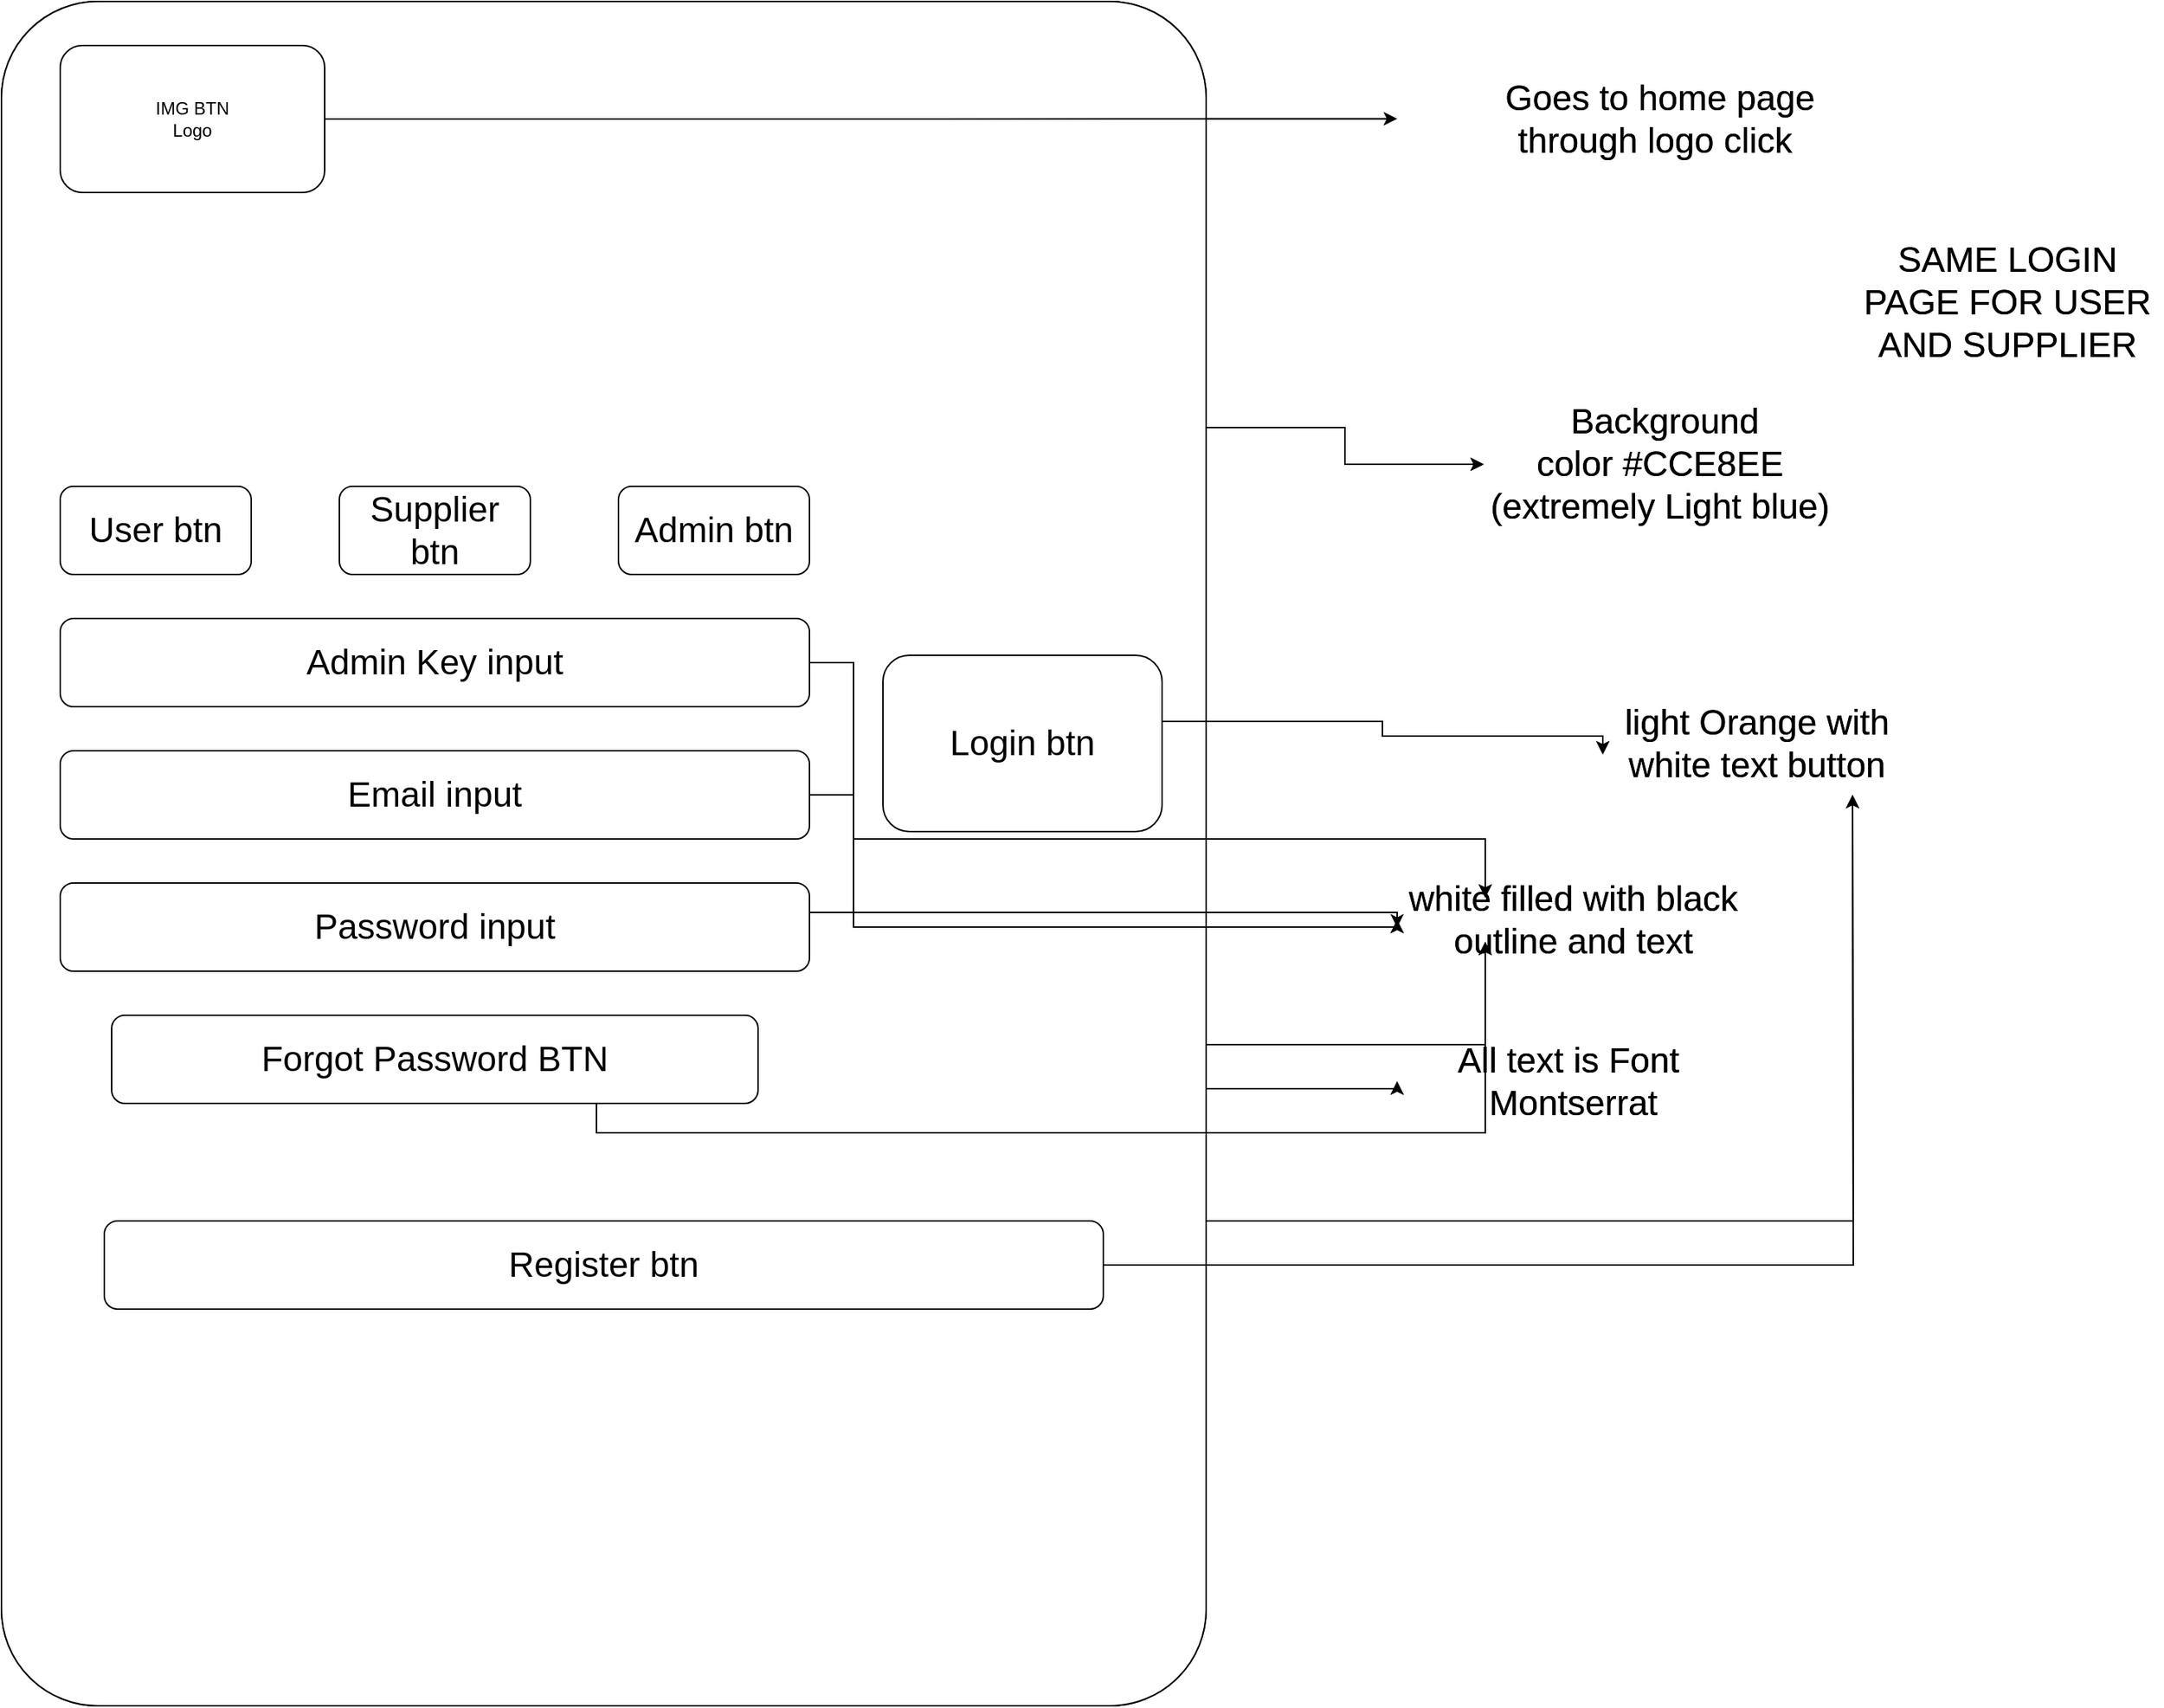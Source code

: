 <mxfile version="24.0.7" type="device">
  <diagram name="Page-1" id="-2MoRC34GebdiVg5hhV4">
    <mxGraphModel dx="1434" dy="738" grid="1" gridSize="10" guides="1" tooltips="1" connect="1" arrows="1" fold="1" page="1" pageScale="1" pageWidth="827" pageHeight="1169" math="0" shadow="0">
      <root>
        <mxCell id="0" />
        <mxCell id="1" parent="0" />
        <mxCell id="NhB9vmYEDlGxyxcBhZ2g-1" style="edgeStyle=orthogonalEdgeStyle;rounded=0;orthogonalLoop=1;jettySize=auto;html=1;exitX=1;exitY=0.25;exitDx=0;exitDy=0;entryX=0;entryY=0.5;entryDx=0;entryDy=0;" parent="1" source="NhB9vmYEDlGxyxcBhZ2g-3" target="NhB9vmYEDlGxyxcBhZ2g-5" edge="1">
          <mxGeometry relative="1" as="geometry" />
        </mxCell>
        <mxCell id="NhB9vmYEDlGxyxcBhZ2g-2" style="edgeStyle=orthogonalEdgeStyle;rounded=0;orthogonalLoop=1;jettySize=auto;html=1;exitX=1;exitY=0.75;exitDx=0;exitDy=0;entryX=0;entryY=0.5;entryDx=0;entryDy=0;" parent="1" source="NhB9vmYEDlGxyxcBhZ2g-3" target="NhB9vmYEDlGxyxcBhZ2g-4" edge="1">
          <mxGeometry relative="1" as="geometry">
            <Array as="points">
              <mxPoint x="820" y="740" />
              <mxPoint x="950" y="740" />
            </Array>
          </mxGeometry>
        </mxCell>
        <mxCell id="NhB9vmYEDlGxyxcBhZ2g-3" value="" style="rounded=1;whiteSpace=wrap;html=1;arcSize=8;" parent="1" vertex="1">
          <mxGeometry width="820" height="1160" as="geometry" />
        </mxCell>
        <mxCell id="NhB9vmYEDlGxyxcBhZ2g-4" value="&lt;font style=&quot;font-size: 24px;&quot;&gt;All text is Font&amp;nbsp;&lt;/font&gt;&lt;div&gt;&lt;font style=&quot;&quot;&gt;&lt;font style=&quot;font-size: 24px;&quot;&gt;Montserrat&lt;/font&gt;&lt;br&gt;&lt;/font&gt;&lt;/div&gt;" style="text;strokeColor=none;align=center;fillColor=none;html=1;verticalAlign=middle;whiteSpace=wrap;rounded=0;" parent="1" vertex="1">
          <mxGeometry x="950" y="650" width="240" height="170" as="geometry" />
        </mxCell>
        <mxCell id="NhB9vmYEDlGxyxcBhZ2g-5" value="&lt;font style=&quot;font-size: 24px;&quot;&gt;&amp;nbsp;Background color&amp;nbsp;#CCE8EE (extremely Light blue)&lt;/font&gt;" style="text;strokeColor=none;align=center;fillColor=none;html=1;verticalAlign=middle;whiteSpace=wrap;rounded=0;" parent="1" vertex="1">
          <mxGeometry x="1009" y="300" width="240" height="30" as="geometry" />
        </mxCell>
        <mxCell id="NhB9vmYEDlGxyxcBhZ2g-6" value="&lt;font style=&quot;font-size: 24px;&quot;&gt;white filled with black outline and text&lt;/font&gt;" style="text;strokeColor=none;align=center;fillColor=none;html=1;verticalAlign=middle;whiteSpace=wrap;rounded=0;" parent="1" vertex="1">
          <mxGeometry x="950" y="610" width="240" height="30" as="geometry" />
        </mxCell>
        <mxCell id="NhB9vmYEDlGxyxcBhZ2g-7" style="edgeStyle=orthogonalEdgeStyle;rounded=0;orthogonalLoop=1;jettySize=auto;html=1;exitX=1;exitY=0.5;exitDx=0;exitDy=0;entryX=0;entryY=0.5;entryDx=0;entryDy=0;" parent="1" source="NhB9vmYEDlGxyxcBhZ2g-8" target="NhB9vmYEDlGxyxcBhZ2g-6" edge="1">
          <mxGeometry relative="1" as="geometry">
            <Array as="points">
              <mxPoint x="580" y="540" />
              <mxPoint x="580" y="630" />
              <mxPoint x="950" y="630" />
            </Array>
          </mxGeometry>
        </mxCell>
        <mxCell id="NhB9vmYEDlGxyxcBhZ2g-8" value="Password input" style="rounded=1;whiteSpace=wrap;html=1;fontSize=24;" parent="1" vertex="1">
          <mxGeometry x="40" y="520" width="510" height="60" as="geometry" />
        </mxCell>
        <mxCell id="NhB9vmYEDlGxyxcBhZ2g-9" style="edgeStyle=orthogonalEdgeStyle;rounded=0;orthogonalLoop=1;jettySize=auto;html=1;exitX=1;exitY=0.5;exitDx=0;exitDy=0;entryX=0.25;entryY=0;entryDx=0;entryDy=0;" parent="1" source="NhB9vmYEDlGxyxcBhZ2g-10" target="NhB9vmYEDlGxyxcBhZ2g-6" edge="1">
          <mxGeometry relative="1" as="geometry">
            <Array as="points">
              <mxPoint x="580" y="450" />
              <mxPoint x="580" y="570" />
              <mxPoint x="1010" y="570" />
            </Array>
          </mxGeometry>
        </mxCell>
        <mxCell id="NhB9vmYEDlGxyxcBhZ2g-10" value="Email input" style="rounded=1;whiteSpace=wrap;html=1;fontSize=24;" parent="1" vertex="1">
          <mxGeometry x="40" y="420" width="510" height="60" as="geometry" />
        </mxCell>
        <mxCell id="NhB9vmYEDlGxyxcBhZ2g-11" style="edgeStyle=orthogonalEdgeStyle;rounded=0;orthogonalLoop=1;jettySize=auto;html=1;exitX=1;exitY=0.5;exitDx=0;exitDy=0;entryX=0;entryY=0.75;entryDx=0;entryDy=0;" parent="1" source="NhB9vmYEDlGxyxcBhZ2g-12" target="NhB9vmYEDlGxyxcBhZ2g-20" edge="1">
          <mxGeometry relative="1" as="geometry">
            <mxPoint x="980" y="580" as="targetPoint" />
            <Array as="points">
              <mxPoint x="940" y="490" />
              <mxPoint x="940" y="500" />
              <mxPoint x="1090" y="500" />
            </Array>
          </mxGeometry>
        </mxCell>
        <mxCell id="NhB9vmYEDlGxyxcBhZ2g-12" value="&lt;font style=&quot;font-size: 24px;&quot;&gt;Login btn&lt;/font&gt;" style="rounded=1;whiteSpace=wrap;html=1;" parent="1" vertex="1">
          <mxGeometry x="600" y="445" width="190" height="120" as="geometry" />
        </mxCell>
        <mxCell id="NhB9vmYEDlGxyxcBhZ2g-13" style="edgeStyle=orthogonalEdgeStyle;rounded=0;orthogonalLoop=1;jettySize=auto;html=1;exitX=1;exitY=0.5;exitDx=0;exitDy=0;" parent="1" source="NhB9vmYEDlGxyxcBhZ2g-14" edge="1">
          <mxGeometry relative="1" as="geometry">
            <mxPoint x="950" y="79.818" as="targetPoint" />
          </mxGeometry>
        </mxCell>
        <mxCell id="NhB9vmYEDlGxyxcBhZ2g-14" value="IMG BTN&lt;div&gt;Logo&lt;/div&gt;" style="rounded=1;whiteSpace=wrap;html=1;" parent="1" vertex="1">
          <mxGeometry x="40" y="30" width="180" height="100" as="geometry" />
        </mxCell>
        <mxCell id="NhB9vmYEDlGxyxcBhZ2g-15" value="&lt;font style=&quot;font-size: 24px;&quot;&gt;Goes to home page through logo click&amp;nbsp;&lt;/font&gt;" style="text;html=1;align=center;verticalAlign=middle;whiteSpace=wrap;rounded=0;" parent="1" vertex="1">
          <mxGeometry x="1019" y="65" width="220" height="30" as="geometry" />
        </mxCell>
        <mxCell id="NhB9vmYEDlGxyxcBhZ2g-16" style="edgeStyle=orthogonalEdgeStyle;rounded=0;orthogonalLoop=1;jettySize=auto;html=1;exitX=1;exitY=0.5;exitDx=0;exitDy=0;" parent="1" source="NhB9vmYEDlGxyxcBhZ2g-17" edge="1">
          <mxGeometry relative="1" as="geometry">
            <mxPoint x="1260.0" y="540" as="targetPoint" />
          </mxGeometry>
        </mxCell>
        <mxCell id="NhB9vmYEDlGxyxcBhZ2g-17" value="&lt;font style=&quot;font-size: 24px;&quot;&gt;Register btn&lt;/font&gt;" style="rounded=1;whiteSpace=wrap;html=1;" parent="1" vertex="1">
          <mxGeometry x="70" y="800" width="680" height="60" as="geometry" />
        </mxCell>
        <mxCell id="NhB9vmYEDlGxyxcBhZ2g-18" style="edgeStyle=orthogonalEdgeStyle;rounded=0;orthogonalLoop=1;jettySize=auto;html=1;exitX=0.75;exitY=1;exitDx=0;exitDy=0;entryX=0.25;entryY=1;entryDx=0;entryDy=0;" parent="1" source="NhB9vmYEDlGxyxcBhZ2g-19" target="NhB9vmYEDlGxyxcBhZ2g-6" edge="1">
          <mxGeometry relative="1" as="geometry" />
        </mxCell>
        <mxCell id="NhB9vmYEDlGxyxcBhZ2g-19" value="Forgot Password BTN" style="rounded=1;whiteSpace=wrap;html=1;fontSize=24;" parent="1" vertex="1">
          <mxGeometry x="75" y="630" width="440" height="60" as="geometry" />
        </mxCell>
        <mxCell id="NhB9vmYEDlGxyxcBhZ2g-20" value="&lt;font style=&quot;font-size: 24px;&quot;&gt;light Orange with white text button&lt;/font&gt;" style="text;strokeColor=none;align=center;fillColor=none;html=1;verticalAlign=middle;whiteSpace=wrap;rounded=0;" parent="1" vertex="1">
          <mxGeometry x="1090" y="490" width="210" height="30" as="geometry" />
        </mxCell>
        <mxCell id="NhB9vmYEDlGxyxcBhZ2g-21" value="User btn" style="rounded=1;whiteSpace=wrap;html=1;fontSize=24;" parent="1" vertex="1">
          <mxGeometry x="40" y="330" width="130" height="60" as="geometry" />
        </mxCell>
        <mxCell id="NhB9vmYEDlGxyxcBhZ2g-22" value="Supplier btn" style="rounded=1;whiteSpace=wrap;html=1;fontSize=24;" parent="1" vertex="1">
          <mxGeometry x="230" y="330" width="130" height="60" as="geometry" />
        </mxCell>
        <mxCell id="NhB9vmYEDlGxyxcBhZ2g-23" value="Admin btn" style="rounded=1;whiteSpace=wrap;html=1;fontSize=24;" parent="1" vertex="1">
          <mxGeometry x="420" y="330" width="130" height="60" as="geometry" />
        </mxCell>
        <mxCell id="NhB9vmYEDlGxyxcBhZ2g-24" value="&lt;font style=&quot;font-size: 24px;&quot;&gt;SAME LOGIN PAGE FOR USER AND SUPPLIER&lt;/font&gt;" style="text;html=1;align=center;verticalAlign=middle;whiteSpace=wrap;rounded=0;" parent="1" vertex="1">
          <mxGeometry x="1260" y="160" width="211" height="90" as="geometry" />
        </mxCell>
        <mxCell id="xKRlc9DtnFo2qIW4jxW5-1" style="edgeStyle=orthogonalEdgeStyle;rounded=0;orthogonalLoop=1;jettySize=auto;html=1;exitX=1;exitY=0.25;exitDx=0;exitDy=0;entryX=0;entryY=0.5;entryDx=0;entryDy=0;" edge="1" parent="1" source="xKRlc9DtnFo2qIW4jxW5-3" target="xKRlc9DtnFo2qIW4jxW5-5">
          <mxGeometry relative="1" as="geometry" />
        </mxCell>
        <mxCell id="xKRlc9DtnFo2qIW4jxW5-2" style="edgeStyle=orthogonalEdgeStyle;rounded=0;orthogonalLoop=1;jettySize=auto;html=1;exitX=1;exitY=0.75;exitDx=0;exitDy=0;entryX=0;entryY=0.5;entryDx=0;entryDy=0;" edge="1" parent="1" source="xKRlc9DtnFo2qIW4jxW5-3" target="xKRlc9DtnFo2qIW4jxW5-4">
          <mxGeometry relative="1" as="geometry">
            <Array as="points">
              <mxPoint x="820" y="740" />
              <mxPoint x="950" y="740" />
            </Array>
          </mxGeometry>
        </mxCell>
        <mxCell id="xKRlc9DtnFo2qIW4jxW5-3" value="" style="rounded=1;whiteSpace=wrap;html=1;arcSize=8;" vertex="1" parent="1">
          <mxGeometry width="820" height="1160" as="geometry" />
        </mxCell>
        <mxCell id="xKRlc9DtnFo2qIW4jxW5-4" value="&lt;font style=&quot;font-size: 24px;&quot;&gt;All text is Font&amp;nbsp;&lt;/font&gt;&lt;div&gt;&lt;font style=&quot;&quot;&gt;&lt;font style=&quot;font-size: 24px;&quot;&gt;Montserrat&lt;/font&gt;&lt;br&gt;&lt;/font&gt;&lt;/div&gt;" style="text;strokeColor=none;align=center;fillColor=none;html=1;verticalAlign=middle;whiteSpace=wrap;rounded=0;" vertex="1" parent="1">
          <mxGeometry x="950" y="650" width="240" height="170" as="geometry" />
        </mxCell>
        <mxCell id="xKRlc9DtnFo2qIW4jxW5-5" value="&lt;font style=&quot;font-size: 24px;&quot;&gt;&amp;nbsp;Background color&amp;nbsp;#CCE8EE (extremely Light blue)&lt;/font&gt;" style="text;strokeColor=none;align=center;fillColor=none;html=1;verticalAlign=middle;whiteSpace=wrap;rounded=0;" vertex="1" parent="1">
          <mxGeometry x="1009" y="300" width="240" height="30" as="geometry" />
        </mxCell>
        <mxCell id="xKRlc9DtnFo2qIW4jxW5-6" value="&lt;font style=&quot;font-size: 24px;&quot;&gt;white filled with black outline and text&lt;/font&gt;" style="text;strokeColor=none;align=center;fillColor=none;html=1;verticalAlign=middle;whiteSpace=wrap;rounded=0;" vertex="1" parent="1">
          <mxGeometry x="950" y="610" width="240" height="30" as="geometry" />
        </mxCell>
        <mxCell id="xKRlc9DtnFo2qIW4jxW5-7" style="edgeStyle=orthogonalEdgeStyle;rounded=0;orthogonalLoop=1;jettySize=auto;html=1;exitX=1;exitY=0.5;exitDx=0;exitDy=0;entryX=0;entryY=0.5;entryDx=0;entryDy=0;" edge="1" parent="1" source="xKRlc9DtnFo2qIW4jxW5-8" target="xKRlc9DtnFo2qIW4jxW5-6">
          <mxGeometry relative="1" as="geometry">
            <Array as="points">
              <mxPoint x="580" y="540" />
              <mxPoint x="580" y="630" />
              <mxPoint x="950" y="630" />
            </Array>
          </mxGeometry>
        </mxCell>
        <mxCell id="xKRlc9DtnFo2qIW4jxW5-8" value="Email input" style="rounded=1;whiteSpace=wrap;html=1;fontSize=24;" vertex="1" parent="1">
          <mxGeometry x="40" y="510" width="510" height="60" as="geometry" />
        </mxCell>
        <mxCell id="xKRlc9DtnFo2qIW4jxW5-9" style="edgeStyle=orthogonalEdgeStyle;rounded=0;orthogonalLoop=1;jettySize=auto;html=1;exitX=1;exitY=0.5;exitDx=0;exitDy=0;entryX=0.25;entryY=0;entryDx=0;entryDy=0;" edge="1" parent="1" source="xKRlc9DtnFo2qIW4jxW5-10" target="xKRlc9DtnFo2qIW4jxW5-6">
          <mxGeometry relative="1" as="geometry">
            <Array as="points">
              <mxPoint x="580" y="450" />
              <mxPoint x="580" y="570" />
              <mxPoint x="1010" y="570" />
            </Array>
          </mxGeometry>
        </mxCell>
        <mxCell id="xKRlc9DtnFo2qIW4jxW5-10" value="Admin Key input" style="rounded=1;whiteSpace=wrap;html=1;fontSize=24;" vertex="1" parent="1">
          <mxGeometry x="40" y="420" width="510" height="60" as="geometry" />
        </mxCell>
        <mxCell id="xKRlc9DtnFo2qIW4jxW5-11" style="edgeStyle=orthogonalEdgeStyle;rounded=0;orthogonalLoop=1;jettySize=auto;html=1;exitX=1;exitY=0.5;exitDx=0;exitDy=0;entryX=0;entryY=0.75;entryDx=0;entryDy=0;" edge="1" parent="1" source="xKRlc9DtnFo2qIW4jxW5-12" target="xKRlc9DtnFo2qIW4jxW5-20">
          <mxGeometry relative="1" as="geometry">
            <mxPoint x="980" y="580" as="targetPoint" />
            <Array as="points">
              <mxPoint x="940" y="490" />
              <mxPoint x="940" y="500" />
              <mxPoint x="1090" y="500" />
            </Array>
          </mxGeometry>
        </mxCell>
        <mxCell id="xKRlc9DtnFo2qIW4jxW5-12" value="&lt;font style=&quot;font-size: 24px;&quot;&gt;Login btn&lt;/font&gt;" style="rounded=1;whiteSpace=wrap;html=1;" vertex="1" parent="1">
          <mxGeometry x="600" y="445" width="190" height="120" as="geometry" />
        </mxCell>
        <mxCell id="xKRlc9DtnFo2qIW4jxW5-13" style="edgeStyle=orthogonalEdgeStyle;rounded=0;orthogonalLoop=1;jettySize=auto;html=1;exitX=1;exitY=0.5;exitDx=0;exitDy=0;" edge="1" parent="1" source="xKRlc9DtnFo2qIW4jxW5-14">
          <mxGeometry relative="1" as="geometry">
            <mxPoint x="950" y="79.818" as="targetPoint" />
          </mxGeometry>
        </mxCell>
        <mxCell id="xKRlc9DtnFo2qIW4jxW5-14" value="IMG BTN&lt;div&gt;Logo&lt;/div&gt;" style="rounded=1;whiteSpace=wrap;html=1;" vertex="1" parent="1">
          <mxGeometry x="40" y="30" width="180" height="100" as="geometry" />
        </mxCell>
        <mxCell id="xKRlc9DtnFo2qIW4jxW5-15" value="&lt;font style=&quot;font-size: 24px;&quot;&gt;Goes to home page through logo click&amp;nbsp;&lt;/font&gt;" style="text;html=1;align=center;verticalAlign=middle;whiteSpace=wrap;rounded=0;" vertex="1" parent="1">
          <mxGeometry x="1019" y="65" width="220" height="30" as="geometry" />
        </mxCell>
        <mxCell id="xKRlc9DtnFo2qIW4jxW5-16" style="edgeStyle=orthogonalEdgeStyle;rounded=0;orthogonalLoop=1;jettySize=auto;html=1;exitX=1;exitY=0.5;exitDx=0;exitDy=0;" edge="1" parent="1" source="xKRlc9DtnFo2qIW4jxW5-17">
          <mxGeometry relative="1" as="geometry">
            <mxPoint x="1260.0" y="540" as="targetPoint" />
          </mxGeometry>
        </mxCell>
        <mxCell id="xKRlc9DtnFo2qIW4jxW5-17" value="&lt;font style=&quot;font-size: 24px;&quot;&gt;Register btn&lt;/font&gt;" style="rounded=1;whiteSpace=wrap;html=1;" vertex="1" parent="1">
          <mxGeometry x="70" y="830" width="680" height="60" as="geometry" />
        </mxCell>
        <mxCell id="xKRlc9DtnFo2qIW4jxW5-18" style="edgeStyle=orthogonalEdgeStyle;rounded=0;orthogonalLoop=1;jettySize=auto;html=1;exitX=0.75;exitY=1;exitDx=0;exitDy=0;entryX=0.25;entryY=1;entryDx=0;entryDy=0;" edge="1" parent="1" source="xKRlc9DtnFo2qIW4jxW5-19" target="xKRlc9DtnFo2qIW4jxW5-6">
          <mxGeometry relative="1" as="geometry" />
        </mxCell>
        <mxCell id="xKRlc9DtnFo2qIW4jxW5-19" value="Forgot Password BTN" style="rounded=1;whiteSpace=wrap;html=1;fontSize=24;" vertex="1" parent="1">
          <mxGeometry x="75" y="690" width="440" height="60" as="geometry" />
        </mxCell>
        <mxCell id="xKRlc9DtnFo2qIW4jxW5-20" value="&lt;font style=&quot;font-size: 24px;&quot;&gt;light Orange with white text button&lt;/font&gt;" style="text;strokeColor=none;align=center;fillColor=none;html=1;verticalAlign=middle;whiteSpace=wrap;rounded=0;" vertex="1" parent="1">
          <mxGeometry x="1090" y="490" width="210" height="30" as="geometry" />
        </mxCell>
        <mxCell id="xKRlc9DtnFo2qIW4jxW5-21" value="User btn" style="rounded=1;whiteSpace=wrap;html=1;fontSize=24;" vertex="1" parent="1">
          <mxGeometry x="40" y="330" width="130" height="60" as="geometry" />
        </mxCell>
        <mxCell id="xKRlc9DtnFo2qIW4jxW5-22" value="Supplier btn" style="rounded=1;whiteSpace=wrap;html=1;fontSize=24;" vertex="1" parent="1">
          <mxGeometry x="230" y="330" width="130" height="60" as="geometry" />
        </mxCell>
        <mxCell id="xKRlc9DtnFo2qIW4jxW5-23" value="Admin btn" style="rounded=1;whiteSpace=wrap;html=1;fontSize=24;" vertex="1" parent="1">
          <mxGeometry x="420" y="330" width="130" height="60" as="geometry" />
        </mxCell>
        <mxCell id="xKRlc9DtnFo2qIW4jxW5-24" value="&lt;font style=&quot;font-size: 24px;&quot;&gt;SAME LOGIN PAGE FOR USER AND SUPPLIER&lt;/font&gt;" style="text;html=1;align=center;verticalAlign=middle;whiteSpace=wrap;rounded=0;" vertex="1" parent="1">
          <mxGeometry x="1260" y="160" width="211" height="90" as="geometry" />
        </mxCell>
        <mxCell id="xKRlc9DtnFo2qIW4jxW5-25" style="edgeStyle=orthogonalEdgeStyle;rounded=0;orthogonalLoop=1;jettySize=auto;html=1;exitX=1;exitY=0.5;exitDx=0;exitDy=0;" edge="1" parent="1" source="xKRlc9DtnFo2qIW4jxW5-26">
          <mxGeometry relative="1" as="geometry">
            <mxPoint x="950" y="630.286" as="targetPoint" />
            <Array as="points">
              <mxPoint x="550" y="620" />
              <mxPoint x="950" y="620" />
            </Array>
          </mxGeometry>
        </mxCell>
        <mxCell id="xKRlc9DtnFo2qIW4jxW5-26" value="Password input" style="rounded=1;whiteSpace=wrap;html=1;fontSize=24;" vertex="1" parent="1">
          <mxGeometry x="40" y="600" width="510" height="60" as="geometry" />
        </mxCell>
      </root>
    </mxGraphModel>
  </diagram>
</mxfile>
